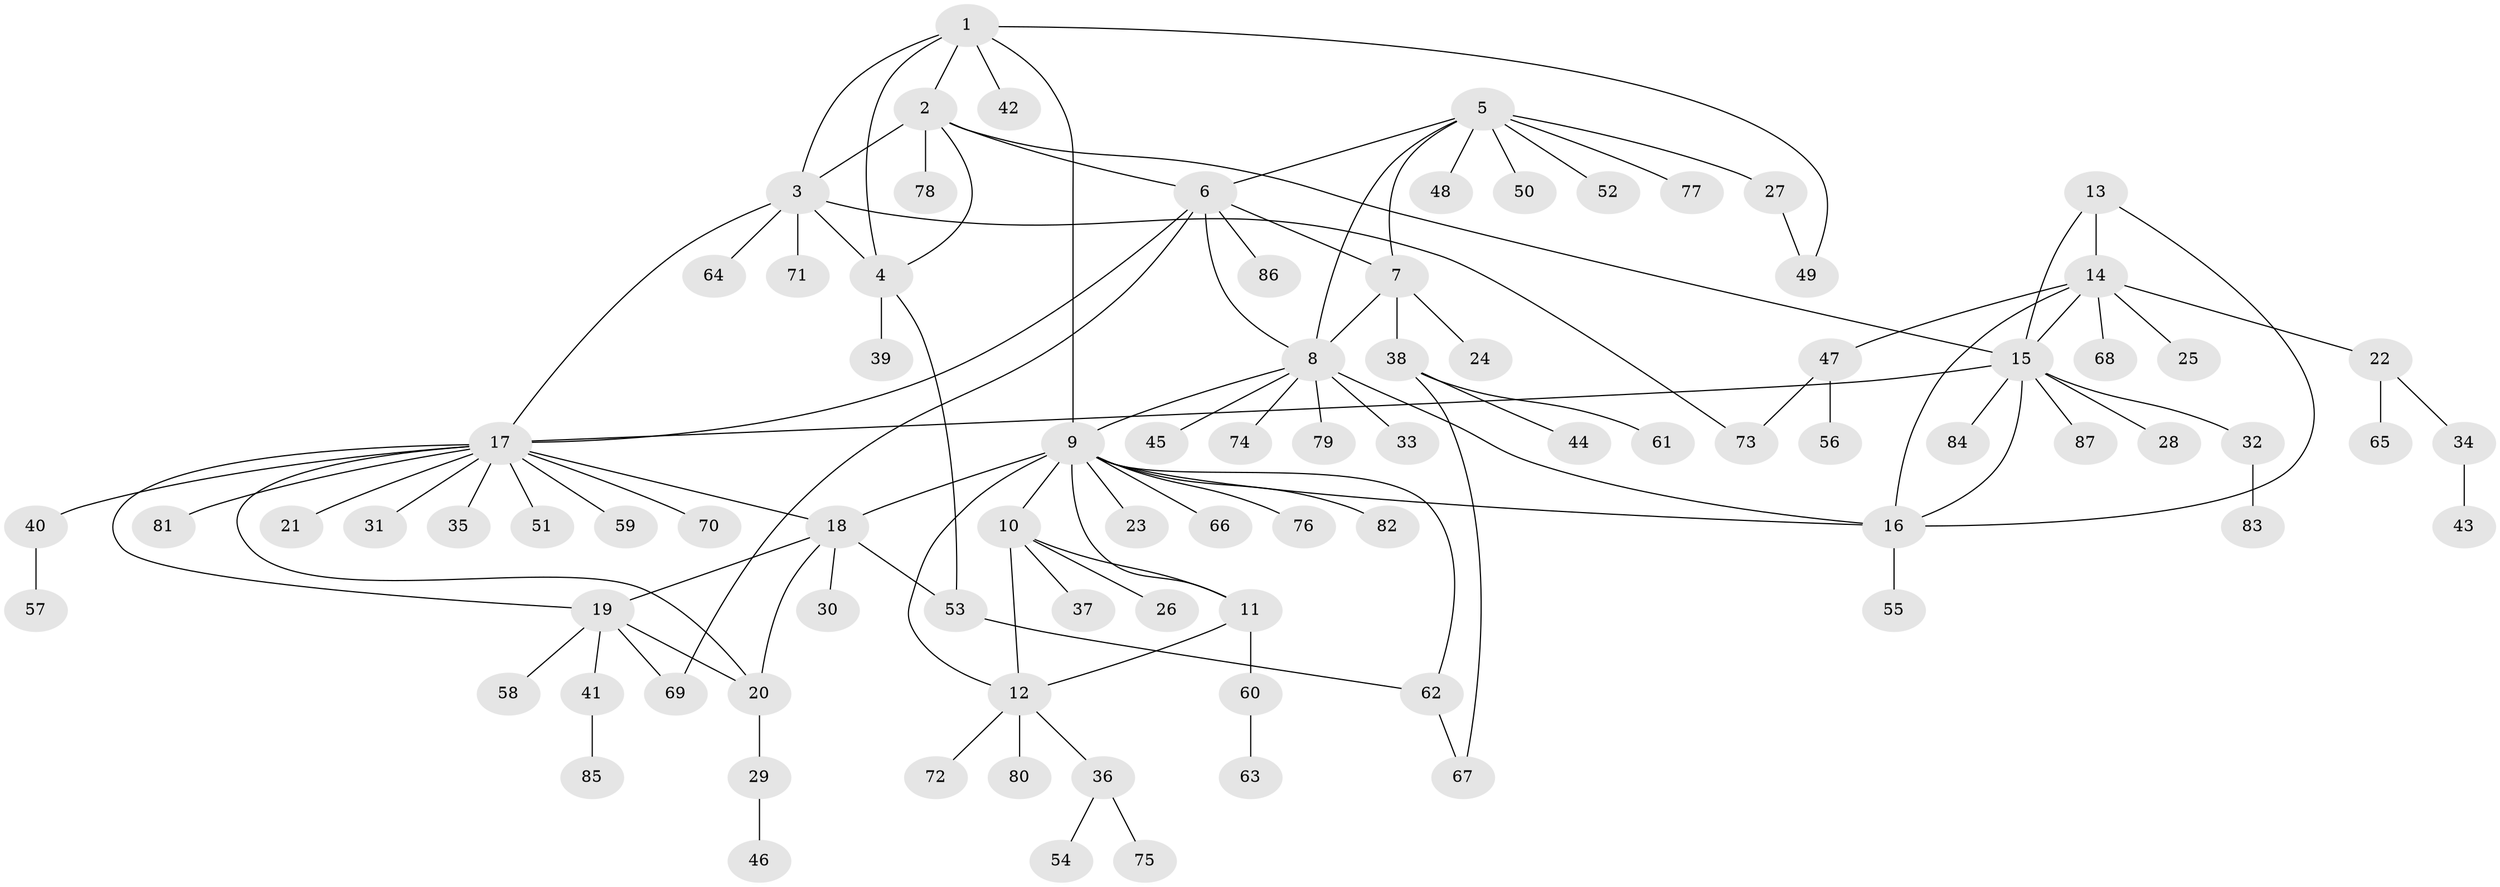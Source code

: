 // coarse degree distribution, {9: 0.038461538461538464, 3: 0.07692307692307693, 2: 0.11538461538461539, 4: 0.07692307692307693, 7: 0.07692307692307693, 5: 0.038461538461538464, 8: 0.038461538461538464, 1: 0.5384615384615384}
// Generated by graph-tools (version 1.1) at 2025/19/03/04/25 18:19:58]
// undirected, 87 vertices, 113 edges
graph export_dot {
graph [start="1"]
  node [color=gray90,style=filled];
  1;
  2;
  3;
  4;
  5;
  6;
  7;
  8;
  9;
  10;
  11;
  12;
  13;
  14;
  15;
  16;
  17;
  18;
  19;
  20;
  21;
  22;
  23;
  24;
  25;
  26;
  27;
  28;
  29;
  30;
  31;
  32;
  33;
  34;
  35;
  36;
  37;
  38;
  39;
  40;
  41;
  42;
  43;
  44;
  45;
  46;
  47;
  48;
  49;
  50;
  51;
  52;
  53;
  54;
  55;
  56;
  57;
  58;
  59;
  60;
  61;
  62;
  63;
  64;
  65;
  66;
  67;
  68;
  69;
  70;
  71;
  72;
  73;
  74;
  75;
  76;
  77;
  78;
  79;
  80;
  81;
  82;
  83;
  84;
  85;
  86;
  87;
  1 -- 2;
  1 -- 3;
  1 -- 4;
  1 -- 9;
  1 -- 42;
  1 -- 49;
  2 -- 3;
  2 -- 4;
  2 -- 6;
  2 -- 15;
  2 -- 78;
  3 -- 4;
  3 -- 17;
  3 -- 64;
  3 -- 71;
  3 -- 73;
  4 -- 39;
  4 -- 53;
  5 -- 6;
  5 -- 7;
  5 -- 8;
  5 -- 27;
  5 -- 48;
  5 -- 50;
  5 -- 52;
  5 -- 77;
  6 -- 7;
  6 -- 8;
  6 -- 17;
  6 -- 69;
  6 -- 86;
  7 -- 8;
  7 -- 24;
  7 -- 38;
  8 -- 9;
  8 -- 16;
  8 -- 33;
  8 -- 45;
  8 -- 74;
  8 -- 79;
  9 -- 10;
  9 -- 11;
  9 -- 12;
  9 -- 16;
  9 -- 18;
  9 -- 23;
  9 -- 62;
  9 -- 66;
  9 -- 76;
  9 -- 82;
  10 -- 11;
  10 -- 12;
  10 -- 26;
  10 -- 37;
  11 -- 12;
  11 -- 60;
  12 -- 36;
  12 -- 72;
  12 -- 80;
  13 -- 14;
  13 -- 15;
  13 -- 16;
  14 -- 15;
  14 -- 16;
  14 -- 22;
  14 -- 25;
  14 -- 47;
  14 -- 68;
  15 -- 16;
  15 -- 17;
  15 -- 28;
  15 -- 32;
  15 -- 84;
  15 -- 87;
  16 -- 55;
  17 -- 18;
  17 -- 19;
  17 -- 20;
  17 -- 21;
  17 -- 31;
  17 -- 35;
  17 -- 40;
  17 -- 51;
  17 -- 59;
  17 -- 70;
  17 -- 81;
  18 -- 19;
  18 -- 20;
  18 -- 30;
  18 -- 53;
  19 -- 20;
  19 -- 41;
  19 -- 58;
  19 -- 69;
  20 -- 29;
  22 -- 34;
  22 -- 65;
  27 -- 49;
  29 -- 46;
  32 -- 83;
  34 -- 43;
  36 -- 54;
  36 -- 75;
  38 -- 44;
  38 -- 61;
  38 -- 67;
  40 -- 57;
  41 -- 85;
  47 -- 56;
  47 -- 73;
  53 -- 62;
  60 -- 63;
  62 -- 67;
}
